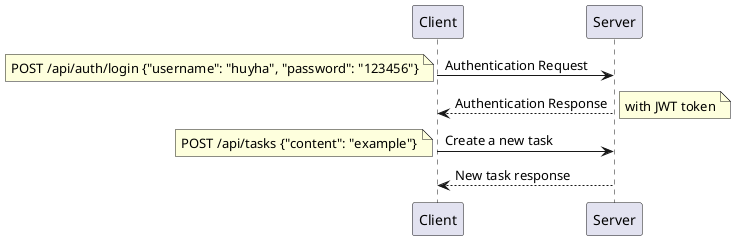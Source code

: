@startuml
Client -> Server: Authentication Request
note left: POST /api/auth/login {"username": "huyha", "password": "123456"}
Client <-- Server: Authentication Response
note right: with JWT token

Client -> Server: Create a new task
note left: POST /api/tasks {"content": "example"}
Client <-- Server : New task response
@enduml
